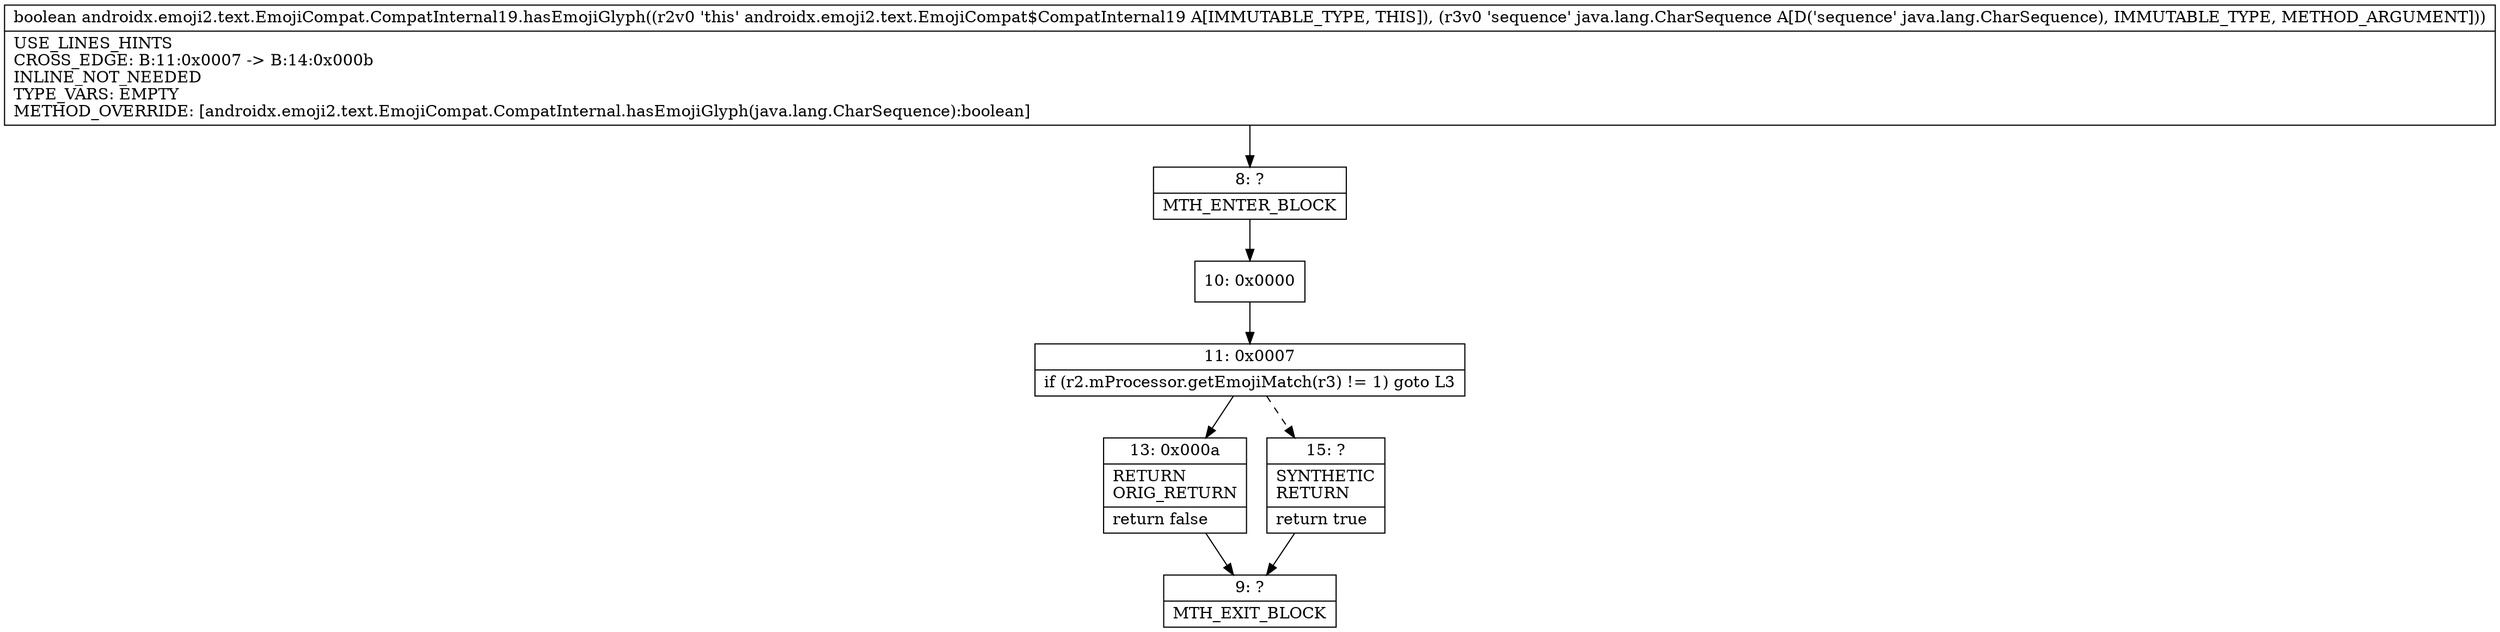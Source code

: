 digraph "CFG forandroidx.emoji2.text.EmojiCompat.CompatInternal19.hasEmojiGlyph(Ljava\/lang\/CharSequence;)Z" {
Node_8 [shape=record,label="{8\:\ ?|MTH_ENTER_BLOCK\l}"];
Node_10 [shape=record,label="{10\:\ 0x0000}"];
Node_11 [shape=record,label="{11\:\ 0x0007|if (r2.mProcessor.getEmojiMatch(r3) != 1) goto L3\l}"];
Node_13 [shape=record,label="{13\:\ 0x000a|RETURN\lORIG_RETURN\l|return false\l}"];
Node_9 [shape=record,label="{9\:\ ?|MTH_EXIT_BLOCK\l}"];
Node_15 [shape=record,label="{15\:\ ?|SYNTHETIC\lRETURN\l|return true\l}"];
MethodNode[shape=record,label="{boolean androidx.emoji2.text.EmojiCompat.CompatInternal19.hasEmojiGlyph((r2v0 'this' androidx.emoji2.text.EmojiCompat$CompatInternal19 A[IMMUTABLE_TYPE, THIS]), (r3v0 'sequence' java.lang.CharSequence A[D('sequence' java.lang.CharSequence), IMMUTABLE_TYPE, METHOD_ARGUMENT]))  | USE_LINES_HINTS\lCROSS_EDGE: B:11:0x0007 \-\> B:14:0x000b\lINLINE_NOT_NEEDED\lTYPE_VARS: EMPTY\lMETHOD_OVERRIDE: [androidx.emoji2.text.EmojiCompat.CompatInternal.hasEmojiGlyph(java.lang.CharSequence):boolean]\l}"];
MethodNode -> Node_8;Node_8 -> Node_10;
Node_10 -> Node_11;
Node_11 -> Node_13;
Node_11 -> Node_15[style=dashed];
Node_13 -> Node_9;
Node_15 -> Node_9;
}

